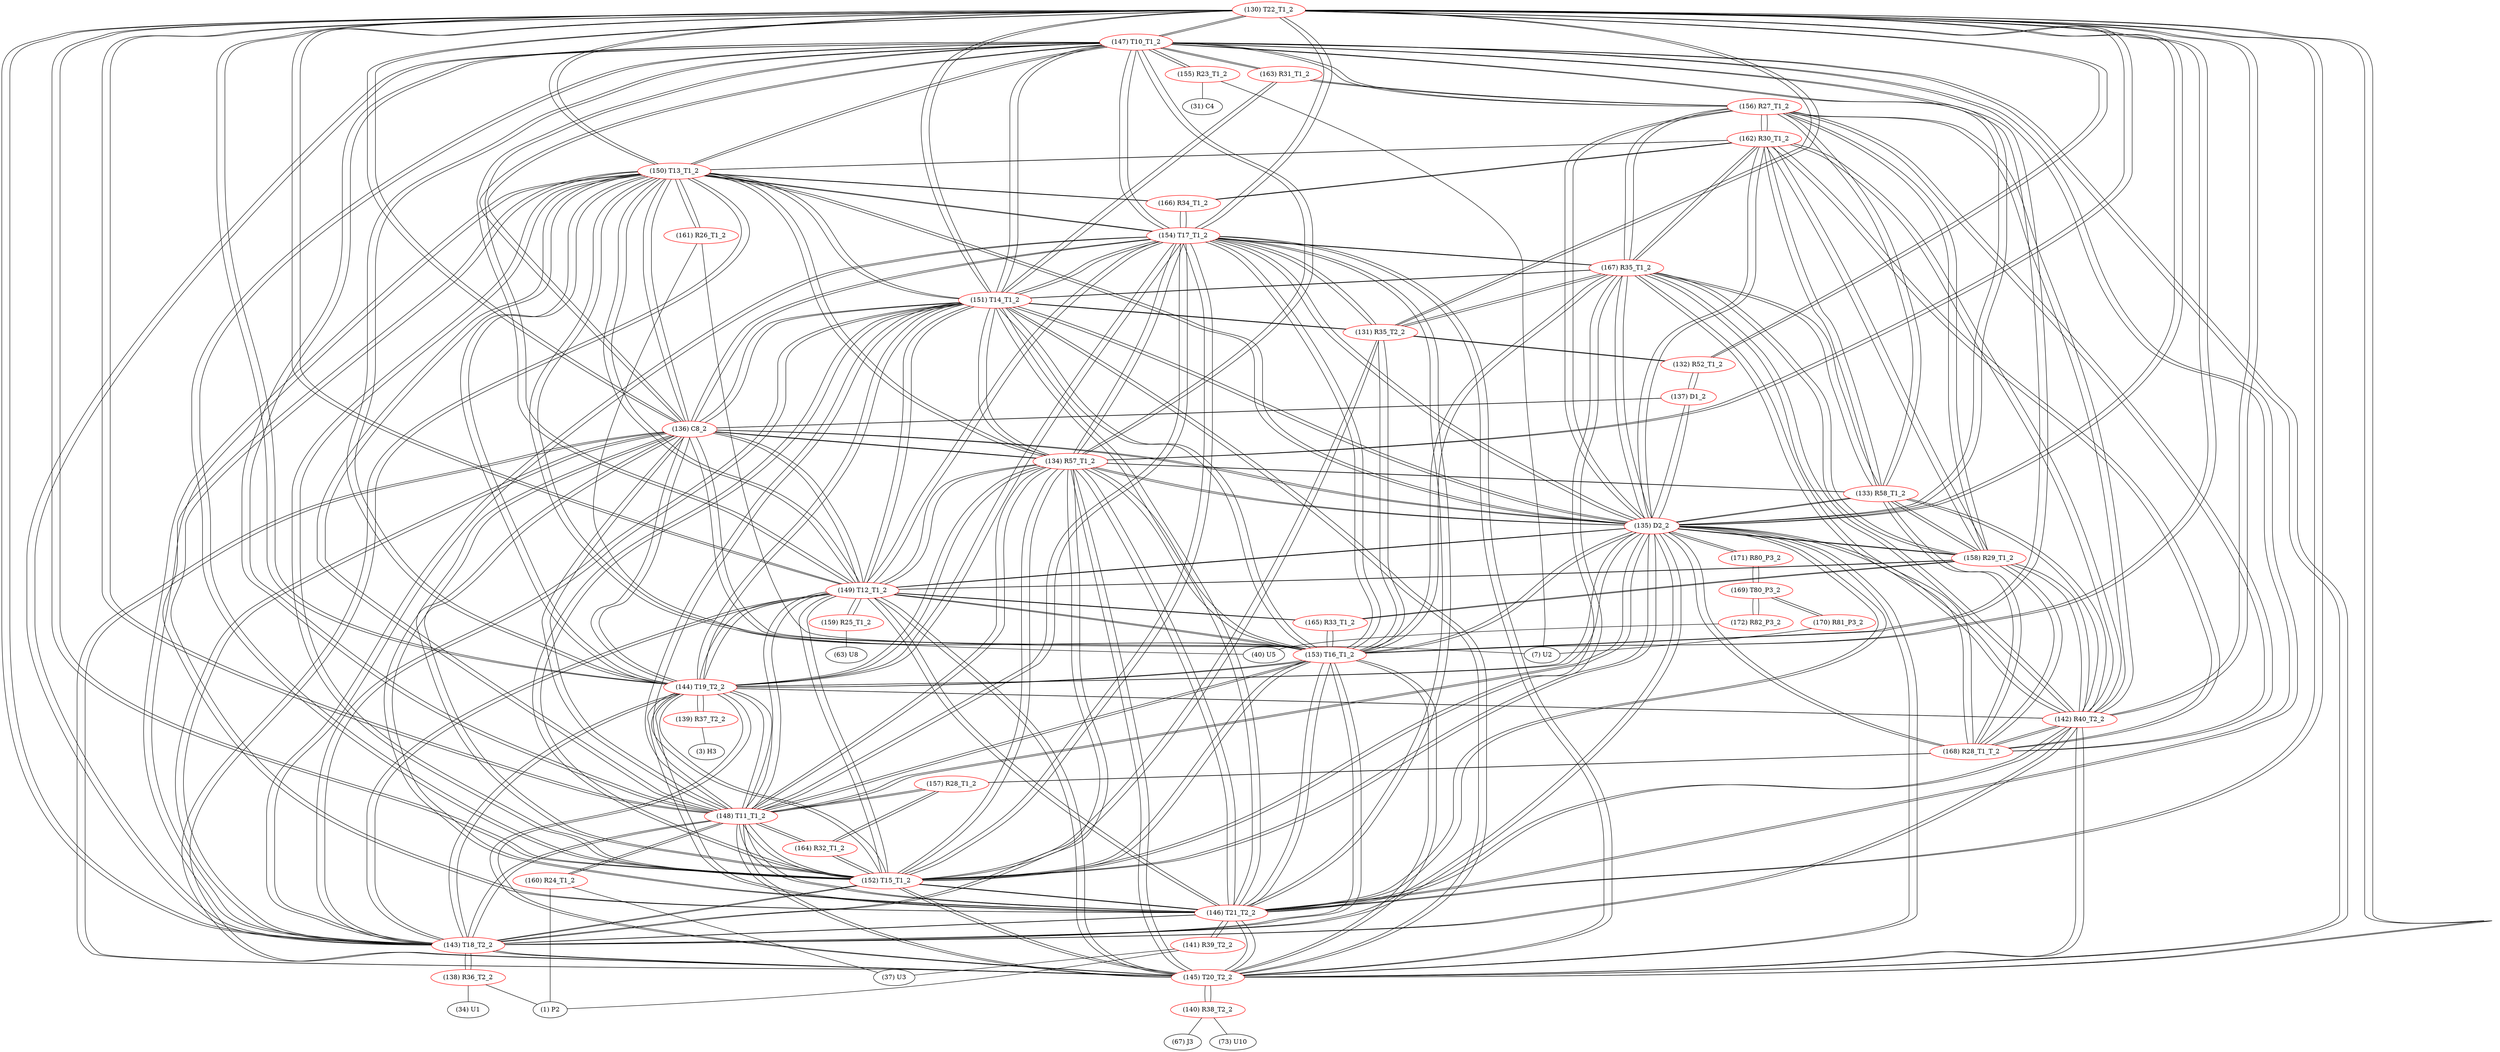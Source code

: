 graph {
	130 [label="(130) T22_T1_2" color=red]
	147 [label="(147) T10_T1_2"]
	148 [label="(148) T11_T1_2"]
	149 [label="(149) T12_T1_2"]
	150 [label="(150) T13_T1_2"]
	145 [label="(145) T20_T2_2"]
	151 [label="(151) T14_T1_2"]
	152 [label="(152) T15_T1_2"]
	143 [label="(143) T18_T2_2"]
	146 [label="(146) T21_T2_2"]
	144 [label="(144) T19_T2_2"]
	136 [label="(136) C8_2"]
	153 [label="(153) T16_T1_2"]
	154 [label="(154) T17_T1_2"]
	135 [label="(135) D2_2"]
	134 [label="(134) R57_T1_2"]
	131 [label="(131) R35_T2_2"]
	132 [label="(132) R52_T1_2"]
	142 [label="(142) R40_T2_2"]
	131 [label="(131) R35_T2_2" color=red]
	132 [label="(132) R52_T1_2"]
	130 [label="(130) T22_T1_2"]
	151 [label="(151) T14_T1_2"]
	152 [label="(152) T15_T1_2"]
	154 [label="(154) T17_T1_2"]
	153 [label="(153) T16_T1_2"]
	167 [label="(167) R35_T1_2"]
	132 [label="(132) R52_T1_2" color=red]
	137 [label="(137) D1_2"]
	131 [label="(131) R35_T2_2"]
	130 [label="(130) T22_T1_2"]
	133 [label="(133) R58_T1_2" color=red]
	135 [label="(135) D2_2"]
	142 [label="(142) R40_T2_2"]
	156 [label="(156) R27_T1_2"]
	168 [label="(168) R28_T1_T_2"]
	158 [label="(158) R29_T1_2"]
	162 [label="(162) R30_T1_2"]
	167 [label="(167) R35_T1_2"]
	134 [label="(134) R57_T1_2"]
	134 [label="(134) R57_T1_2" color=red]
	147 [label="(147) T10_T1_2"]
	148 [label="(148) T11_T1_2"]
	149 [label="(149) T12_T1_2"]
	150 [label="(150) T13_T1_2"]
	145 [label="(145) T20_T2_2"]
	151 [label="(151) T14_T1_2"]
	152 [label="(152) T15_T1_2"]
	143 [label="(143) T18_T2_2"]
	146 [label="(146) T21_T2_2"]
	144 [label="(144) T19_T2_2"]
	136 [label="(136) C8_2"]
	153 [label="(153) T16_T1_2"]
	154 [label="(154) T17_T1_2"]
	135 [label="(135) D2_2"]
	130 [label="(130) T22_T1_2"]
	133 [label="(133) R58_T1_2"]
	135 [label="(135) D2_2" color=red]
	133 [label="(133) R58_T1_2"]
	142 [label="(142) R40_T2_2"]
	156 [label="(156) R27_T1_2"]
	168 [label="(168) R28_T1_T_2"]
	158 [label="(158) R29_T1_2"]
	162 [label="(162) R30_T1_2"]
	167 [label="(167) R35_T1_2"]
	147 [label="(147) T10_T1_2"]
	148 [label="(148) T11_T1_2"]
	149 [label="(149) T12_T1_2"]
	150 [label="(150) T13_T1_2"]
	145 [label="(145) T20_T2_2"]
	151 [label="(151) T14_T1_2"]
	152 [label="(152) T15_T1_2"]
	143 [label="(143) T18_T2_2"]
	146 [label="(146) T21_T2_2"]
	144 [label="(144) T19_T2_2"]
	136 [label="(136) C8_2"]
	153 [label="(153) T16_T1_2"]
	154 [label="(154) T17_T1_2"]
	130 [label="(130) T22_T1_2"]
	134 [label="(134) R57_T1_2"]
	137 [label="(137) D1_2"]
	171 [label="(171) R80_P3_2"]
	136 [label="(136) C8_2" color=red]
	147 [label="(147) T10_T1_2"]
	148 [label="(148) T11_T1_2"]
	149 [label="(149) T12_T1_2"]
	150 [label="(150) T13_T1_2"]
	145 [label="(145) T20_T2_2"]
	151 [label="(151) T14_T1_2"]
	152 [label="(152) T15_T1_2"]
	143 [label="(143) T18_T2_2"]
	146 [label="(146) T21_T2_2"]
	144 [label="(144) T19_T2_2"]
	153 [label="(153) T16_T1_2"]
	154 [label="(154) T17_T1_2"]
	135 [label="(135) D2_2"]
	130 [label="(130) T22_T1_2"]
	134 [label="(134) R57_T1_2"]
	137 [label="(137) D1_2"]
	137 [label="(137) D1_2" color=red]
	135 [label="(135) D2_2"]
	136 [label="(136) C8_2"]
	132 [label="(132) R52_T1_2"]
	138 [label="(138) R36_T2_2" color=red]
	34 [label="(34) U1"]
	1 [label="(1) P2"]
	143 [label="(143) T18_T2_2"]
	139 [label="(139) R37_T2_2" color=red]
	3 [label="(3) H3"]
	144 [label="(144) T19_T2_2"]
	140 [label="(140) R38_T2_2" color=red]
	67 [label="(67) J3"]
	73 [label="(73) U10"]
	145 [label="(145) T20_T2_2"]
	141 [label="(141) R39_T2_2" color=red]
	37 [label="(37) U3"]
	1 [label="(1) P2"]
	146 [label="(146) T21_T2_2"]
	142 [label="(142) R40_T2_2" color=red]
	135 [label="(135) D2_2"]
	133 [label="(133) R58_T1_2"]
	156 [label="(156) R27_T1_2"]
	168 [label="(168) R28_T1_T_2"]
	158 [label="(158) R29_T1_2"]
	162 [label="(162) R30_T1_2"]
	167 [label="(167) R35_T1_2"]
	145 [label="(145) T20_T2_2"]
	146 [label="(146) T21_T2_2"]
	144 [label="(144) T19_T2_2"]
	130 [label="(130) T22_T1_2"]
	143 [label="(143) T18_T2_2"]
	143 [label="(143) T18_T2_2" color=red]
	147 [label="(147) T10_T1_2"]
	148 [label="(148) T11_T1_2"]
	149 [label="(149) T12_T1_2"]
	150 [label="(150) T13_T1_2"]
	145 [label="(145) T20_T2_2"]
	151 [label="(151) T14_T1_2"]
	152 [label="(152) T15_T1_2"]
	146 [label="(146) T21_T2_2"]
	144 [label="(144) T19_T2_2"]
	136 [label="(136) C8_2"]
	153 [label="(153) T16_T1_2"]
	154 [label="(154) T17_T1_2"]
	135 [label="(135) D2_2"]
	130 [label="(130) T22_T1_2"]
	134 [label="(134) R57_T1_2"]
	142 [label="(142) R40_T2_2"]
	138 [label="(138) R36_T2_2"]
	144 [label="(144) T19_T2_2" color=red]
	147 [label="(147) T10_T1_2"]
	148 [label="(148) T11_T1_2"]
	149 [label="(149) T12_T1_2"]
	150 [label="(150) T13_T1_2"]
	145 [label="(145) T20_T2_2"]
	151 [label="(151) T14_T1_2"]
	152 [label="(152) T15_T1_2"]
	143 [label="(143) T18_T2_2"]
	146 [label="(146) T21_T2_2"]
	136 [label="(136) C8_2"]
	153 [label="(153) T16_T1_2"]
	154 [label="(154) T17_T1_2"]
	135 [label="(135) D2_2"]
	130 [label="(130) T22_T1_2"]
	134 [label="(134) R57_T1_2"]
	142 [label="(142) R40_T2_2"]
	139 [label="(139) R37_T2_2"]
	145 [label="(145) T20_T2_2" color=red]
	147 [label="(147) T10_T1_2"]
	148 [label="(148) T11_T1_2"]
	149 [label="(149) T12_T1_2"]
	150 [label="(150) T13_T1_2"]
	151 [label="(151) T14_T1_2"]
	152 [label="(152) T15_T1_2"]
	143 [label="(143) T18_T2_2"]
	146 [label="(146) T21_T2_2"]
	144 [label="(144) T19_T2_2"]
	136 [label="(136) C8_2"]
	153 [label="(153) T16_T1_2"]
	154 [label="(154) T17_T1_2"]
	135 [label="(135) D2_2"]
	130 [label="(130) T22_T1_2"]
	134 [label="(134) R57_T1_2"]
	142 [label="(142) R40_T2_2"]
	140 [label="(140) R38_T2_2"]
	146 [label="(146) T21_T2_2" color=red]
	147 [label="(147) T10_T1_2"]
	148 [label="(148) T11_T1_2"]
	149 [label="(149) T12_T1_2"]
	150 [label="(150) T13_T1_2"]
	145 [label="(145) T20_T2_2"]
	151 [label="(151) T14_T1_2"]
	152 [label="(152) T15_T1_2"]
	143 [label="(143) T18_T2_2"]
	144 [label="(144) T19_T2_2"]
	136 [label="(136) C8_2"]
	153 [label="(153) T16_T1_2"]
	154 [label="(154) T17_T1_2"]
	135 [label="(135) D2_2"]
	130 [label="(130) T22_T1_2"]
	134 [label="(134) R57_T1_2"]
	142 [label="(142) R40_T2_2"]
	141 [label="(141) R39_T2_2"]
	147 [label="(147) T10_T1_2" color=red]
	148 [label="(148) T11_T1_2"]
	149 [label="(149) T12_T1_2"]
	150 [label="(150) T13_T1_2"]
	145 [label="(145) T20_T2_2"]
	151 [label="(151) T14_T1_2"]
	152 [label="(152) T15_T1_2"]
	143 [label="(143) T18_T2_2"]
	146 [label="(146) T21_T2_2"]
	144 [label="(144) T19_T2_2"]
	136 [label="(136) C8_2"]
	153 [label="(153) T16_T1_2"]
	154 [label="(154) T17_T1_2"]
	135 [label="(135) D2_2"]
	130 [label="(130) T22_T1_2"]
	134 [label="(134) R57_T1_2"]
	155 [label="(155) R23_T1_2"]
	163 [label="(163) R31_T1_2"]
	156 [label="(156) R27_T1_2"]
	148 [label="(148) T11_T1_2" color=red]
	147 [label="(147) T10_T1_2"]
	149 [label="(149) T12_T1_2"]
	150 [label="(150) T13_T1_2"]
	145 [label="(145) T20_T2_2"]
	151 [label="(151) T14_T1_2"]
	152 [label="(152) T15_T1_2"]
	143 [label="(143) T18_T2_2"]
	146 [label="(146) T21_T2_2"]
	144 [label="(144) T19_T2_2"]
	136 [label="(136) C8_2"]
	153 [label="(153) T16_T1_2"]
	154 [label="(154) T17_T1_2"]
	135 [label="(135) D2_2"]
	130 [label="(130) T22_T1_2"]
	134 [label="(134) R57_T1_2"]
	160 [label="(160) R24_T1_2"]
	164 [label="(164) R32_T1_2"]
	157 [label="(157) R28_T1_2"]
	149 [label="(149) T12_T1_2" color=red]
	147 [label="(147) T10_T1_2"]
	148 [label="(148) T11_T1_2"]
	150 [label="(150) T13_T1_2"]
	145 [label="(145) T20_T2_2"]
	151 [label="(151) T14_T1_2"]
	152 [label="(152) T15_T1_2"]
	143 [label="(143) T18_T2_2"]
	146 [label="(146) T21_T2_2"]
	144 [label="(144) T19_T2_2"]
	136 [label="(136) C8_2"]
	153 [label="(153) T16_T1_2"]
	154 [label="(154) T17_T1_2"]
	135 [label="(135) D2_2"]
	130 [label="(130) T22_T1_2"]
	134 [label="(134) R57_T1_2"]
	165 [label="(165) R33_T1_2"]
	158 [label="(158) R29_T1_2"]
	159 [label="(159) R25_T1_2"]
	150 [label="(150) T13_T1_2" color=red]
	147 [label="(147) T10_T1_2"]
	148 [label="(148) T11_T1_2"]
	149 [label="(149) T12_T1_2"]
	145 [label="(145) T20_T2_2"]
	151 [label="(151) T14_T1_2"]
	152 [label="(152) T15_T1_2"]
	143 [label="(143) T18_T2_2"]
	146 [label="(146) T21_T2_2"]
	144 [label="(144) T19_T2_2"]
	136 [label="(136) C8_2"]
	153 [label="(153) T16_T1_2"]
	154 [label="(154) T17_T1_2"]
	135 [label="(135) D2_2"]
	130 [label="(130) T22_T1_2"]
	134 [label="(134) R57_T1_2"]
	166 [label="(166) R34_T1_2"]
	162 [label="(162) R30_T1_2"]
	161 [label="(161) R26_T1_2"]
	151 [label="(151) T14_T1_2" color=red]
	147 [label="(147) T10_T1_2"]
	148 [label="(148) T11_T1_2"]
	149 [label="(149) T12_T1_2"]
	150 [label="(150) T13_T1_2"]
	145 [label="(145) T20_T2_2"]
	152 [label="(152) T15_T1_2"]
	143 [label="(143) T18_T2_2"]
	146 [label="(146) T21_T2_2"]
	144 [label="(144) T19_T2_2"]
	136 [label="(136) C8_2"]
	153 [label="(153) T16_T1_2"]
	154 [label="(154) T17_T1_2"]
	135 [label="(135) D2_2"]
	130 [label="(130) T22_T1_2"]
	134 [label="(134) R57_T1_2"]
	167 [label="(167) R35_T1_2"]
	131 [label="(131) R35_T2_2"]
	163 [label="(163) R31_T1_2"]
	152 [label="(152) T15_T1_2" color=red]
	147 [label="(147) T10_T1_2"]
	148 [label="(148) T11_T1_2"]
	149 [label="(149) T12_T1_2"]
	150 [label="(150) T13_T1_2"]
	145 [label="(145) T20_T2_2"]
	151 [label="(151) T14_T1_2"]
	143 [label="(143) T18_T2_2"]
	146 [label="(146) T21_T2_2"]
	144 [label="(144) T19_T2_2"]
	136 [label="(136) C8_2"]
	153 [label="(153) T16_T1_2"]
	154 [label="(154) T17_T1_2"]
	135 [label="(135) D2_2"]
	130 [label="(130) T22_T1_2"]
	134 [label="(134) R57_T1_2"]
	167 [label="(167) R35_T1_2"]
	131 [label="(131) R35_T2_2"]
	164 [label="(164) R32_T1_2"]
	153 [label="(153) T16_T1_2" color=red]
	147 [label="(147) T10_T1_2"]
	148 [label="(148) T11_T1_2"]
	149 [label="(149) T12_T1_2"]
	150 [label="(150) T13_T1_2"]
	145 [label="(145) T20_T2_2"]
	151 [label="(151) T14_T1_2"]
	152 [label="(152) T15_T1_2"]
	143 [label="(143) T18_T2_2"]
	146 [label="(146) T21_T2_2"]
	144 [label="(144) T19_T2_2"]
	136 [label="(136) C8_2"]
	154 [label="(154) T17_T1_2"]
	135 [label="(135) D2_2"]
	130 [label="(130) T22_T1_2"]
	134 [label="(134) R57_T1_2"]
	167 [label="(167) R35_T1_2"]
	131 [label="(131) R35_T2_2"]
	165 [label="(165) R33_T1_2"]
	154 [label="(154) T17_T1_2" color=red]
	147 [label="(147) T10_T1_2"]
	148 [label="(148) T11_T1_2"]
	149 [label="(149) T12_T1_2"]
	150 [label="(150) T13_T1_2"]
	145 [label="(145) T20_T2_2"]
	151 [label="(151) T14_T1_2"]
	152 [label="(152) T15_T1_2"]
	143 [label="(143) T18_T2_2"]
	146 [label="(146) T21_T2_2"]
	144 [label="(144) T19_T2_2"]
	136 [label="(136) C8_2"]
	153 [label="(153) T16_T1_2"]
	135 [label="(135) D2_2"]
	130 [label="(130) T22_T1_2"]
	134 [label="(134) R57_T1_2"]
	167 [label="(167) R35_T1_2"]
	131 [label="(131) R35_T2_2"]
	166 [label="(166) R34_T1_2"]
	155 [label="(155) R23_T1_2" color=red]
	31 [label="(31) C4"]
	7 [label="(7) U2"]
	147 [label="(147) T10_T1_2"]
	156 [label="(156) R27_T1_2" color=red]
	135 [label="(135) D2_2"]
	133 [label="(133) R58_T1_2"]
	142 [label="(142) R40_T2_2"]
	168 [label="(168) R28_T1_T_2"]
	158 [label="(158) R29_T1_2"]
	162 [label="(162) R30_T1_2"]
	167 [label="(167) R35_T1_2"]
	163 [label="(163) R31_T1_2"]
	147 [label="(147) T10_T1_2"]
	157 [label="(157) R28_T1_2" color=red]
	164 [label="(164) R32_T1_2"]
	148 [label="(148) T11_T1_2"]
	168 [label="(168) R28_T1_T_2"]
	158 [label="(158) R29_T1_2" color=red]
	135 [label="(135) D2_2"]
	133 [label="(133) R58_T1_2"]
	142 [label="(142) R40_T2_2"]
	156 [label="(156) R27_T1_2"]
	168 [label="(168) R28_T1_T_2"]
	162 [label="(162) R30_T1_2"]
	167 [label="(167) R35_T1_2"]
	165 [label="(165) R33_T1_2"]
	149 [label="(149) T12_T1_2"]
	159 [label="(159) R25_T1_2" color=red]
	63 [label="(63) U8"]
	149 [label="(149) T12_T1_2"]
	160 [label="(160) R24_T1_2" color=red]
	37 [label="(37) U3"]
	1 [label="(1) P2"]
	148 [label="(148) T11_T1_2"]
	161 [label="(161) R26_T1_2" color=red]
	40 [label="(40) U5"]
	7 [label="(7) U2"]
	150 [label="(150) T13_T1_2"]
	162 [label="(162) R30_T1_2" color=red]
	135 [label="(135) D2_2"]
	133 [label="(133) R58_T1_2"]
	142 [label="(142) R40_T2_2"]
	156 [label="(156) R27_T1_2"]
	168 [label="(168) R28_T1_T_2"]
	158 [label="(158) R29_T1_2"]
	167 [label="(167) R35_T1_2"]
	150 [label="(150) T13_T1_2"]
	166 [label="(166) R34_T1_2"]
	163 [label="(163) R31_T1_2" color=red]
	156 [label="(156) R27_T1_2"]
	147 [label="(147) T10_T1_2"]
	151 [label="(151) T14_T1_2"]
	164 [label="(164) R32_T1_2" color=red]
	152 [label="(152) T15_T1_2"]
	148 [label="(148) T11_T1_2"]
	157 [label="(157) R28_T1_2"]
	165 [label="(165) R33_T1_2" color=red]
	153 [label="(153) T16_T1_2"]
	158 [label="(158) R29_T1_2"]
	149 [label="(149) T12_T1_2"]
	166 [label="(166) R34_T1_2" color=red]
	154 [label="(154) T17_T1_2"]
	150 [label="(150) T13_T1_2"]
	162 [label="(162) R30_T1_2"]
	167 [label="(167) R35_T1_2" color=red]
	135 [label="(135) D2_2"]
	133 [label="(133) R58_T1_2"]
	142 [label="(142) R40_T2_2"]
	156 [label="(156) R27_T1_2"]
	168 [label="(168) R28_T1_T_2"]
	158 [label="(158) R29_T1_2"]
	162 [label="(162) R30_T1_2"]
	151 [label="(151) T14_T1_2"]
	152 [label="(152) T15_T1_2"]
	154 [label="(154) T17_T1_2"]
	153 [label="(153) T16_T1_2"]
	131 [label="(131) R35_T2_2"]
	168 [label="(168) R28_T1_T_2" color=red]
	135 [label="(135) D2_2"]
	133 [label="(133) R58_T1_2"]
	142 [label="(142) R40_T2_2"]
	156 [label="(156) R27_T1_2"]
	158 [label="(158) R29_T1_2"]
	162 [label="(162) R30_T1_2"]
	167 [label="(167) R35_T1_2"]
	157 [label="(157) R28_T1_2"]
	169 [label="(169) T80_P3_2" color=red]
	170 [label="(170) R81_P3_2"]
	172 [label="(172) R82_P3_2"]
	171 [label="(171) R80_P3_2"]
	170 [label="(170) R81_P3_2" color=red]
	7 [label="(7) U2"]
	169 [label="(169) T80_P3_2"]
	171 [label="(171) R80_P3_2" color=red]
	135 [label="(135) D2_2"]
	169 [label="(169) T80_P3_2"]
	172 [label="(172) R82_P3_2" color=red]
	40 [label="(40) U5"]
	169 [label="(169) T80_P3_2"]
	130 -- 147
	130 -- 148
	130 -- 149
	130 -- 150
	130 -- 145
	130 -- 151
	130 -- 152
	130 -- 143
	130 -- 146
	130 -- 144
	130 -- 136
	130 -- 153
	130 -- 154
	130 -- 135
	130 -- 134
	130 -- 131
	130 -- 132
	130 -- 142
	131 -- 132
	131 -- 130
	131 -- 151
	131 -- 152
	131 -- 154
	131 -- 153
	131 -- 167
	132 -- 137
	132 -- 131
	132 -- 130
	133 -- 135
	133 -- 142
	133 -- 156
	133 -- 168
	133 -- 158
	133 -- 162
	133 -- 167
	133 -- 134
	134 -- 147
	134 -- 148
	134 -- 149
	134 -- 150
	134 -- 145
	134 -- 151
	134 -- 152
	134 -- 143
	134 -- 146
	134 -- 144
	134 -- 136
	134 -- 153
	134 -- 154
	134 -- 135
	134 -- 130
	134 -- 133
	135 -- 133
	135 -- 142
	135 -- 156
	135 -- 168
	135 -- 158
	135 -- 162
	135 -- 167
	135 -- 147
	135 -- 148
	135 -- 149
	135 -- 150
	135 -- 145
	135 -- 151
	135 -- 152
	135 -- 143
	135 -- 146
	135 -- 144
	135 -- 136
	135 -- 153
	135 -- 154
	135 -- 130
	135 -- 134
	135 -- 137
	135 -- 171
	136 -- 147
	136 -- 148
	136 -- 149
	136 -- 150
	136 -- 145
	136 -- 151
	136 -- 152
	136 -- 143
	136 -- 146
	136 -- 144
	136 -- 153
	136 -- 154
	136 -- 135
	136 -- 130
	136 -- 134
	136 -- 137
	137 -- 135
	137 -- 136
	137 -- 132
	138 -- 34
	138 -- 1
	138 -- 143
	139 -- 3
	139 -- 144
	140 -- 67
	140 -- 73
	140 -- 145
	141 -- 37
	141 -- 1
	141 -- 146
	142 -- 135
	142 -- 133
	142 -- 156
	142 -- 168
	142 -- 158
	142 -- 162
	142 -- 167
	142 -- 145
	142 -- 146
	142 -- 144
	142 -- 130
	142 -- 143
	143 -- 147
	143 -- 148
	143 -- 149
	143 -- 150
	143 -- 145
	143 -- 151
	143 -- 152
	143 -- 146
	143 -- 144
	143 -- 136
	143 -- 153
	143 -- 154
	143 -- 135
	143 -- 130
	143 -- 134
	143 -- 142
	143 -- 138
	144 -- 147
	144 -- 148
	144 -- 149
	144 -- 150
	144 -- 145
	144 -- 151
	144 -- 152
	144 -- 143
	144 -- 146
	144 -- 136
	144 -- 153
	144 -- 154
	144 -- 135
	144 -- 130
	144 -- 134
	144 -- 142
	144 -- 139
	145 -- 147
	145 -- 148
	145 -- 149
	145 -- 150
	145 -- 151
	145 -- 152
	145 -- 143
	145 -- 146
	145 -- 144
	145 -- 136
	145 -- 153
	145 -- 154
	145 -- 135
	145 -- 130
	145 -- 134
	145 -- 142
	145 -- 140
	146 -- 147
	146 -- 148
	146 -- 149
	146 -- 150
	146 -- 145
	146 -- 151
	146 -- 152
	146 -- 143
	146 -- 144
	146 -- 136
	146 -- 153
	146 -- 154
	146 -- 135
	146 -- 130
	146 -- 134
	146 -- 142
	146 -- 141
	147 -- 148
	147 -- 149
	147 -- 150
	147 -- 145
	147 -- 151
	147 -- 152
	147 -- 143
	147 -- 146
	147 -- 144
	147 -- 136
	147 -- 153
	147 -- 154
	147 -- 135
	147 -- 130
	147 -- 134
	147 -- 155
	147 -- 163
	147 -- 156
	148 -- 147
	148 -- 149
	148 -- 150
	148 -- 145
	148 -- 151
	148 -- 152
	148 -- 143
	148 -- 146
	148 -- 144
	148 -- 136
	148 -- 153
	148 -- 154
	148 -- 135
	148 -- 130
	148 -- 134
	148 -- 160
	148 -- 164
	148 -- 157
	149 -- 147
	149 -- 148
	149 -- 150
	149 -- 145
	149 -- 151
	149 -- 152
	149 -- 143
	149 -- 146
	149 -- 144
	149 -- 136
	149 -- 153
	149 -- 154
	149 -- 135
	149 -- 130
	149 -- 134
	149 -- 165
	149 -- 158
	149 -- 159
	150 -- 147
	150 -- 148
	150 -- 149
	150 -- 145
	150 -- 151
	150 -- 152
	150 -- 143
	150 -- 146
	150 -- 144
	150 -- 136
	150 -- 153
	150 -- 154
	150 -- 135
	150 -- 130
	150 -- 134
	150 -- 166
	150 -- 162
	150 -- 161
	151 -- 147
	151 -- 148
	151 -- 149
	151 -- 150
	151 -- 145
	151 -- 152
	151 -- 143
	151 -- 146
	151 -- 144
	151 -- 136
	151 -- 153
	151 -- 154
	151 -- 135
	151 -- 130
	151 -- 134
	151 -- 167
	151 -- 131
	151 -- 163
	152 -- 147
	152 -- 148
	152 -- 149
	152 -- 150
	152 -- 145
	152 -- 151
	152 -- 143
	152 -- 146
	152 -- 144
	152 -- 136
	152 -- 153
	152 -- 154
	152 -- 135
	152 -- 130
	152 -- 134
	152 -- 167
	152 -- 131
	152 -- 164
	153 -- 147
	153 -- 148
	153 -- 149
	153 -- 150
	153 -- 145
	153 -- 151
	153 -- 152
	153 -- 143
	153 -- 146
	153 -- 144
	153 -- 136
	153 -- 154
	153 -- 135
	153 -- 130
	153 -- 134
	153 -- 167
	153 -- 131
	153 -- 165
	154 -- 147
	154 -- 148
	154 -- 149
	154 -- 150
	154 -- 145
	154 -- 151
	154 -- 152
	154 -- 143
	154 -- 146
	154 -- 144
	154 -- 136
	154 -- 153
	154 -- 135
	154 -- 130
	154 -- 134
	154 -- 167
	154 -- 131
	154 -- 166
	155 -- 31
	155 -- 7
	155 -- 147
	156 -- 135
	156 -- 133
	156 -- 142
	156 -- 168
	156 -- 158
	156 -- 162
	156 -- 167
	156 -- 163
	156 -- 147
	157 -- 164
	157 -- 148
	157 -- 168
	158 -- 135
	158 -- 133
	158 -- 142
	158 -- 156
	158 -- 168
	158 -- 162
	158 -- 167
	158 -- 165
	158 -- 149
	159 -- 63
	159 -- 149
	160 -- 37
	160 -- 1
	160 -- 148
	161 -- 40
	161 -- 7
	161 -- 150
	162 -- 135
	162 -- 133
	162 -- 142
	162 -- 156
	162 -- 168
	162 -- 158
	162 -- 167
	162 -- 150
	162 -- 166
	163 -- 156
	163 -- 147
	163 -- 151
	164 -- 152
	164 -- 148
	164 -- 157
	165 -- 153
	165 -- 158
	165 -- 149
	166 -- 154
	166 -- 150
	166 -- 162
	167 -- 135
	167 -- 133
	167 -- 142
	167 -- 156
	167 -- 168
	167 -- 158
	167 -- 162
	167 -- 151
	167 -- 152
	167 -- 154
	167 -- 153
	167 -- 131
	168 -- 135
	168 -- 133
	168 -- 142
	168 -- 156
	168 -- 158
	168 -- 162
	168 -- 167
	168 -- 157
	169 -- 170
	169 -- 172
	169 -- 171
	170 -- 7
	170 -- 169
	171 -- 135
	171 -- 169
	172 -- 40
	172 -- 169
}